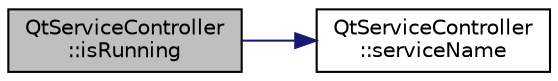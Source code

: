 digraph "QtServiceController::isRunning"
{
  edge [fontname="Helvetica",fontsize="10",labelfontname="Helvetica",labelfontsize="10"];
  node [fontname="Helvetica",fontsize="10",shape=record];
  rankdir="LR";
  Node14 [label="QtServiceController\l::isRunning",height=0.2,width=0.4,color="black", fillcolor="grey75", style="filled", fontcolor="black"];
  Node14 -> Node15 [color="midnightblue",fontsize="10",style="solid"];
  Node15 [label="QtServiceController\l::serviceName",height=0.2,width=0.4,color="black", fillcolor="white", style="filled",URL="$class_qt_service_controller.html#a3df972ecd01a00fff5cda316ae35cbea"];
}

